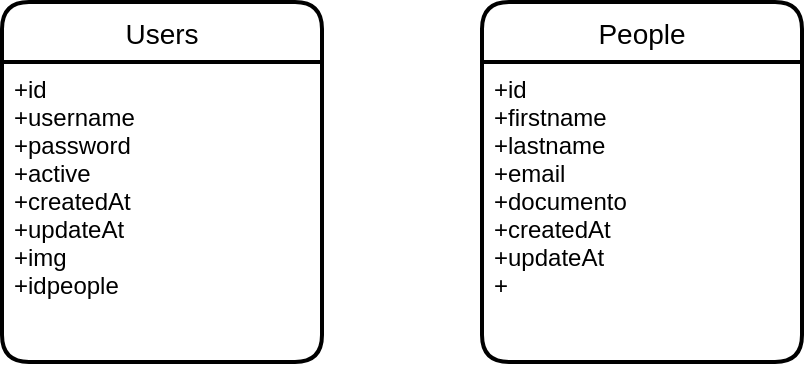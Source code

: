 <mxfile version="20.8.10" type="github">
  <diagram name="Página-1" id="czXhI2XSOKD8URqdnq5L">
    <mxGraphModel dx="599" dy="583" grid="1" gridSize="10" guides="1" tooltips="1" connect="1" arrows="1" fold="1" page="1" pageScale="1" pageWidth="827" pageHeight="1169" math="0" shadow="0">
      <root>
        <mxCell id="0" />
        <mxCell id="1" parent="0" />
        <mxCell id="g68eZhoNwrhH9-CdULWT-1" value="Users" style="swimlane;childLayout=stackLayout;horizontal=1;startSize=30;horizontalStack=0;rounded=1;fontSize=14;fontStyle=0;strokeWidth=2;resizeParent=0;resizeLast=1;shadow=0;dashed=0;align=center;" parent="1" vertex="1">
          <mxGeometry x="220" y="190" width="160" height="180" as="geometry" />
        </mxCell>
        <mxCell id="g68eZhoNwrhH9-CdULWT-2" value="+id&#xa;+username&#xa;+password&#xa;+active&#xa;+createdAt&#xa;+updateAt&#xa;+img&#xa;+idpeople" style="align=left;strokeColor=none;fillColor=none;spacingLeft=4;fontSize=12;verticalAlign=top;resizable=0;rotatable=0;part=1;" parent="g68eZhoNwrhH9-CdULWT-1" vertex="1">
          <mxGeometry y="30" width="160" height="150" as="geometry" />
        </mxCell>
        <mxCell id="Sc92qrHIA8ijGUT2YBj0-1" value="People" style="swimlane;childLayout=stackLayout;horizontal=1;startSize=30;horizontalStack=0;rounded=1;fontSize=14;fontStyle=0;strokeWidth=2;resizeParent=0;resizeLast=1;shadow=0;dashed=0;align=center;" vertex="1" parent="1">
          <mxGeometry x="460" y="190" width="160" height="180" as="geometry" />
        </mxCell>
        <mxCell id="Sc92qrHIA8ijGUT2YBj0-2" value="+id&#xa;+firstname&#xa;+lastname&#xa;+email&#xa;+documento&#xa;+createdAt&#xa;+updateAt&#xa;+" style="align=left;strokeColor=none;fillColor=none;spacingLeft=4;fontSize=12;verticalAlign=top;resizable=0;rotatable=0;part=1;" vertex="1" parent="Sc92qrHIA8ijGUT2YBj0-1">
          <mxGeometry y="30" width="160" height="150" as="geometry" />
        </mxCell>
      </root>
    </mxGraphModel>
  </diagram>
</mxfile>
